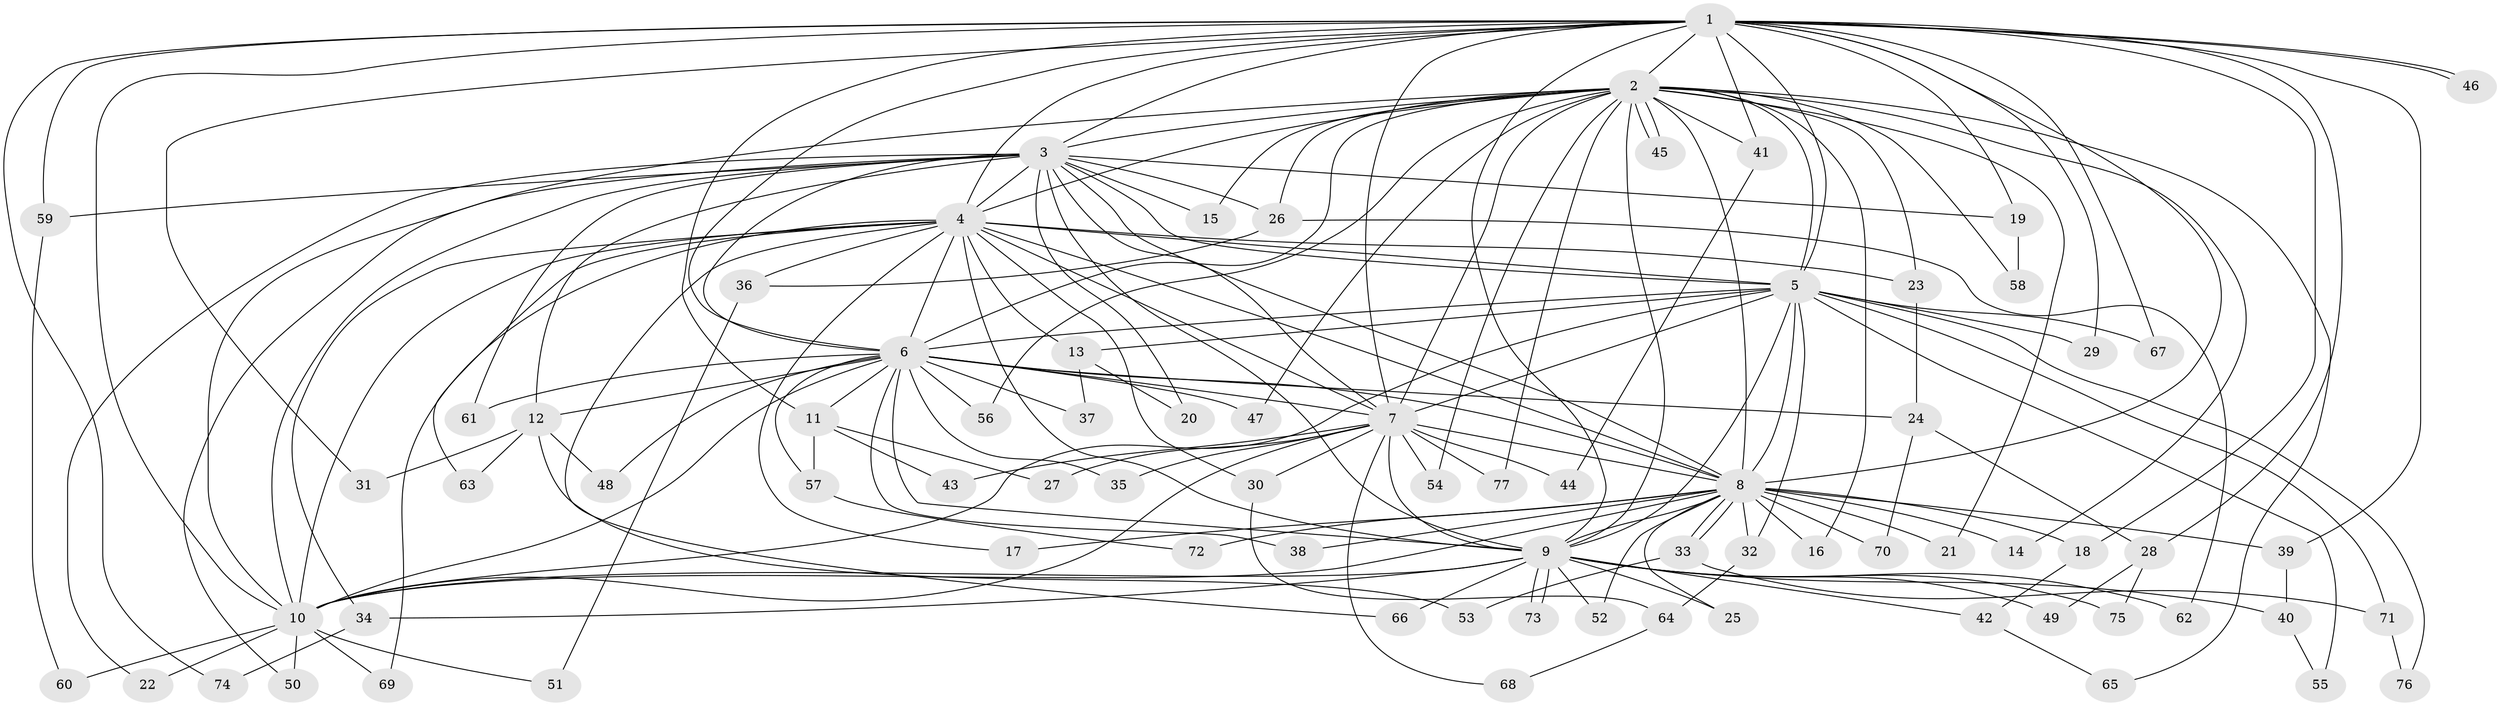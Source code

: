 // coarse degree distribution, {18: 0.05263157894736842, 16: 0.02631578947368421, 13: 0.02631578947368421, 14: 0.05263157894736842, 17: 0.05263157894736842, 11: 0.02631578947368421, 5: 0.10526315789473684, 4: 0.05263157894736842, 2: 0.39473684210526316, 3: 0.21052631578947367}
// Generated by graph-tools (version 1.1) at 2025/54/03/05/25 16:54:47]
// undirected, 77 vertices, 179 edges
graph export_dot {
graph [start="1"]
  node [color=gray90,style=filled];
  1;
  2;
  3;
  4;
  5;
  6;
  7;
  8;
  9;
  10;
  11;
  12;
  13;
  14;
  15;
  16;
  17;
  18;
  19;
  20;
  21;
  22;
  23;
  24;
  25;
  26;
  27;
  28;
  29;
  30;
  31;
  32;
  33;
  34;
  35;
  36;
  37;
  38;
  39;
  40;
  41;
  42;
  43;
  44;
  45;
  46;
  47;
  48;
  49;
  50;
  51;
  52;
  53;
  54;
  55;
  56;
  57;
  58;
  59;
  60;
  61;
  62;
  63;
  64;
  65;
  66;
  67;
  68;
  69;
  70;
  71;
  72;
  73;
  74;
  75;
  76;
  77;
  1 -- 2;
  1 -- 3;
  1 -- 4;
  1 -- 5;
  1 -- 6;
  1 -- 7;
  1 -- 8;
  1 -- 9;
  1 -- 10;
  1 -- 11;
  1 -- 18;
  1 -- 19;
  1 -- 28;
  1 -- 29;
  1 -- 31;
  1 -- 39;
  1 -- 41;
  1 -- 46;
  1 -- 46;
  1 -- 59;
  1 -- 67;
  1 -- 74;
  2 -- 3;
  2 -- 4;
  2 -- 5;
  2 -- 6;
  2 -- 7;
  2 -- 8;
  2 -- 9;
  2 -- 10;
  2 -- 14;
  2 -- 15;
  2 -- 16;
  2 -- 21;
  2 -- 23;
  2 -- 26;
  2 -- 41;
  2 -- 45;
  2 -- 45;
  2 -- 47;
  2 -- 54;
  2 -- 56;
  2 -- 58;
  2 -- 65;
  2 -- 77;
  3 -- 4;
  3 -- 5;
  3 -- 6;
  3 -- 7;
  3 -- 8;
  3 -- 9;
  3 -- 10;
  3 -- 12;
  3 -- 15;
  3 -- 19;
  3 -- 20;
  3 -- 22;
  3 -- 26;
  3 -- 50;
  3 -- 59;
  3 -- 61;
  4 -- 5;
  4 -- 6;
  4 -- 7;
  4 -- 8;
  4 -- 9;
  4 -- 10;
  4 -- 13;
  4 -- 17;
  4 -- 23;
  4 -- 30;
  4 -- 34;
  4 -- 36;
  4 -- 63;
  4 -- 66;
  4 -- 69;
  5 -- 6;
  5 -- 7;
  5 -- 8;
  5 -- 9;
  5 -- 10;
  5 -- 13;
  5 -- 29;
  5 -- 32;
  5 -- 55;
  5 -- 67;
  5 -- 71;
  5 -- 76;
  6 -- 7;
  6 -- 8;
  6 -- 9;
  6 -- 10;
  6 -- 11;
  6 -- 12;
  6 -- 24;
  6 -- 35;
  6 -- 37;
  6 -- 38;
  6 -- 47;
  6 -- 48;
  6 -- 56;
  6 -- 57;
  6 -- 61;
  7 -- 8;
  7 -- 9;
  7 -- 10;
  7 -- 27;
  7 -- 30;
  7 -- 35;
  7 -- 43;
  7 -- 44;
  7 -- 54;
  7 -- 68;
  7 -- 77;
  8 -- 9;
  8 -- 10;
  8 -- 14;
  8 -- 16;
  8 -- 17;
  8 -- 18;
  8 -- 21;
  8 -- 25;
  8 -- 32;
  8 -- 33;
  8 -- 33;
  8 -- 38;
  8 -- 39;
  8 -- 52;
  8 -- 70;
  8 -- 72;
  9 -- 10;
  9 -- 25;
  9 -- 34;
  9 -- 40;
  9 -- 42;
  9 -- 49;
  9 -- 52;
  9 -- 62;
  9 -- 66;
  9 -- 73;
  9 -- 73;
  9 -- 75;
  10 -- 22;
  10 -- 50;
  10 -- 51;
  10 -- 60;
  10 -- 69;
  11 -- 27;
  11 -- 43;
  11 -- 57;
  12 -- 31;
  12 -- 48;
  12 -- 53;
  12 -- 63;
  13 -- 20;
  13 -- 37;
  18 -- 42;
  19 -- 58;
  23 -- 24;
  24 -- 28;
  24 -- 70;
  26 -- 36;
  26 -- 62;
  28 -- 49;
  28 -- 75;
  30 -- 64;
  32 -- 64;
  33 -- 53;
  33 -- 71;
  34 -- 74;
  36 -- 51;
  39 -- 40;
  40 -- 55;
  41 -- 44;
  42 -- 65;
  57 -- 72;
  59 -- 60;
  64 -- 68;
  71 -- 76;
}
